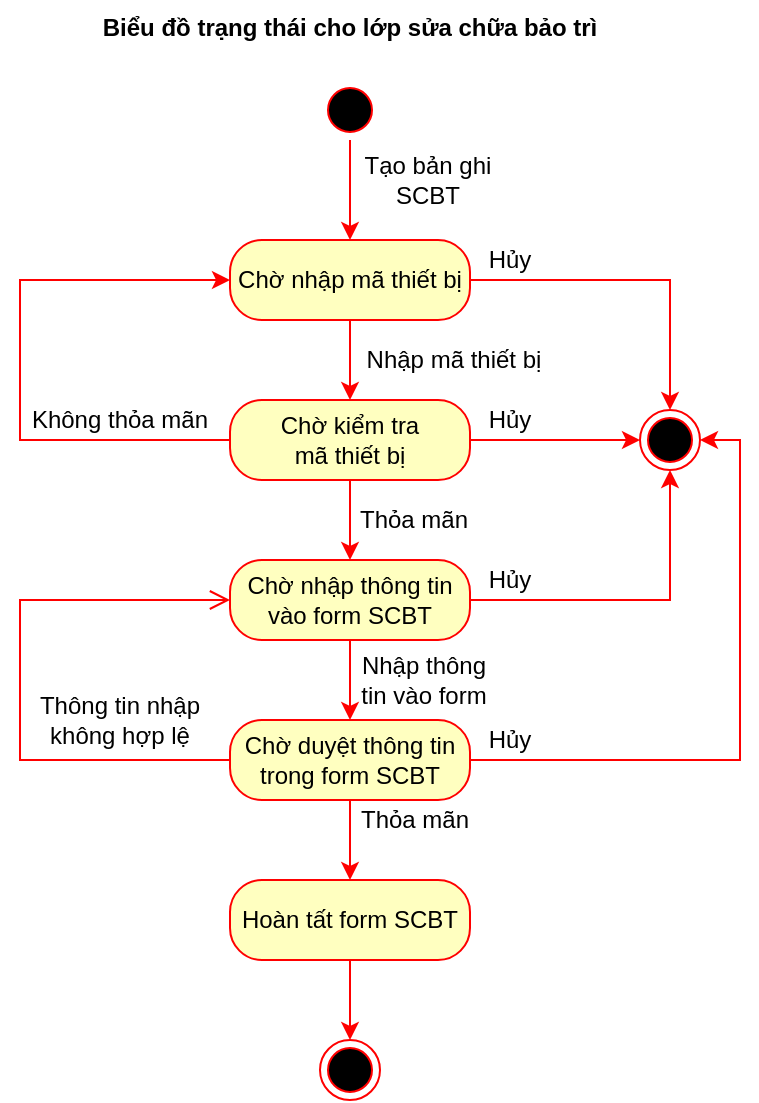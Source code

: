 <mxfile version="14.1.9" type="github" pages="2">
  <diagram id="yVp0XrDoYApOqb7zBIMi" name="sửa chữa bảo trì">
    <mxGraphModel dx="1185" dy="635" grid="0" gridSize="10" guides="1" tooltips="1" connect="1" arrows="1" fold="1" page="1" pageScale="1" pageWidth="827" pageHeight="1169" math="0" shadow="0">
      <root>
        <mxCell id="0" />
        <mxCell id="1" parent="0" />
        <mxCell id="TZrWOq89jVCMdDlfNk_u-6" style="edgeStyle=orthogonalEdgeStyle;rounded=0;orthogonalLoop=1;jettySize=auto;html=1;strokeColor=#FF0000;" parent="1" source="TZrWOq89jVCMdDlfNk_u-1" target="TZrWOq89jVCMdDlfNk_u-4" edge="1">
          <mxGeometry relative="1" as="geometry" />
        </mxCell>
        <mxCell id="TZrWOq89jVCMdDlfNk_u-1" value="" style="ellipse;html=1;shape=startState;fillColor=#000000;strokeColor=#ff0000;" parent="1" vertex="1">
          <mxGeometry x="360" y="160" width="30" height="30" as="geometry" />
        </mxCell>
        <mxCell id="TZrWOq89jVCMdDlfNk_u-11" style="edgeStyle=orthogonalEdgeStyle;rounded=0;orthogonalLoop=1;jettySize=auto;html=1;strokeColor=#FF0000;" parent="1" source="TZrWOq89jVCMdDlfNk_u-4" target="TZrWOq89jVCMdDlfNk_u-9" edge="1">
          <mxGeometry relative="1" as="geometry" />
        </mxCell>
        <mxCell id="TZrWOq89jVCMdDlfNk_u-25" style="edgeStyle=orthogonalEdgeStyle;rounded=0;orthogonalLoop=1;jettySize=auto;html=1;strokeColor=#FF0000;" parent="1" source="TZrWOq89jVCMdDlfNk_u-4" target="TZrWOq89jVCMdDlfNk_u-24" edge="1">
          <mxGeometry relative="1" as="geometry" />
        </mxCell>
        <mxCell id="TZrWOq89jVCMdDlfNk_u-4" value="Chờ nhập mã thiết bị" style="rounded=1;whiteSpace=wrap;html=1;arcSize=40;fontColor=#000000;fillColor=#ffffc0;strokeColor=#ff0000;" parent="1" vertex="1">
          <mxGeometry x="315" y="240" width="120" height="40" as="geometry" />
        </mxCell>
        <mxCell id="TZrWOq89jVCMdDlfNk_u-8" value="Tạo bản ghi SCBT" style="text;html=1;strokeColor=none;fillColor=none;align=center;verticalAlign=middle;whiteSpace=wrap;rounded=0;" parent="1" vertex="1">
          <mxGeometry x="371" y="200" width="86" height="20" as="geometry" />
        </mxCell>
        <mxCell id="TZrWOq89jVCMdDlfNk_u-15" style="edgeStyle=orthogonalEdgeStyle;rounded=0;orthogonalLoop=1;jettySize=auto;html=1;strokeColor=#FF0000;" parent="1" source="TZrWOq89jVCMdDlfNk_u-9" target="TZrWOq89jVCMdDlfNk_u-13" edge="1">
          <mxGeometry relative="1" as="geometry" />
        </mxCell>
        <mxCell id="TZrWOq89jVCMdDlfNk_u-27" style="edgeStyle=orthogonalEdgeStyle;rounded=0;orthogonalLoop=1;jettySize=auto;html=1;strokeColor=#FF0000;" parent="1" source="TZrWOq89jVCMdDlfNk_u-9" target="TZrWOq89jVCMdDlfNk_u-24" edge="1">
          <mxGeometry relative="1" as="geometry" />
        </mxCell>
        <mxCell id="TZrWOq89jVCMdDlfNk_u-34" style="edgeStyle=orthogonalEdgeStyle;rounded=0;orthogonalLoop=1;jettySize=auto;html=1;strokeColor=#FF0000;entryX=0;entryY=0.5;entryDx=0;entryDy=0;" parent="1" source="TZrWOq89jVCMdDlfNk_u-9" target="TZrWOq89jVCMdDlfNk_u-4" edge="1">
          <mxGeometry relative="1" as="geometry">
            <Array as="points">
              <mxPoint x="210" y="340" />
              <mxPoint x="210" y="260" />
            </Array>
          </mxGeometry>
        </mxCell>
        <mxCell id="TZrWOq89jVCMdDlfNk_u-9" value="Chờ kiểm tra&lt;br&gt;mã thiết bị" style="rounded=1;whiteSpace=wrap;html=1;arcSize=40;fontColor=#000000;fillColor=#ffffc0;strokeColor=#ff0000;" parent="1" vertex="1">
          <mxGeometry x="315" y="320" width="120" height="40" as="geometry" />
        </mxCell>
        <mxCell id="TZrWOq89jVCMdDlfNk_u-12" value="Nhập mã thiết bị" style="text;html=1;strokeColor=none;fillColor=none;align=center;verticalAlign=middle;whiteSpace=wrap;rounded=0;" parent="1" vertex="1">
          <mxGeometry x="374" y="290" width="106" height="20" as="geometry" />
        </mxCell>
        <mxCell id="TZrWOq89jVCMdDlfNk_u-19" style="edgeStyle=orthogonalEdgeStyle;rounded=0;orthogonalLoop=1;jettySize=auto;html=1;strokeColor=#FF0000;" parent="1" source="TZrWOq89jVCMdDlfNk_u-13" target="TZrWOq89jVCMdDlfNk_u-17" edge="1">
          <mxGeometry relative="1" as="geometry" />
        </mxCell>
        <mxCell id="TZrWOq89jVCMdDlfNk_u-28" style="edgeStyle=orthogonalEdgeStyle;rounded=0;orthogonalLoop=1;jettySize=auto;html=1;strokeColor=#FF0000;" parent="1" source="TZrWOq89jVCMdDlfNk_u-13" target="TZrWOq89jVCMdDlfNk_u-24" edge="1">
          <mxGeometry relative="1" as="geometry" />
        </mxCell>
        <mxCell id="TZrWOq89jVCMdDlfNk_u-13" value="Chờ nhập thông tin vào form SCBT" style="rounded=1;whiteSpace=wrap;html=1;arcSize=40;fontColor=#000000;fillColor=#ffffc0;strokeColor=#ff0000;" parent="1" vertex="1">
          <mxGeometry x="315" y="400" width="120" height="40" as="geometry" />
        </mxCell>
        <mxCell id="TZrWOq89jVCMdDlfNk_u-16" value="Thỏa mãn" style="text;html=1;strokeColor=none;fillColor=none;align=center;verticalAlign=middle;whiteSpace=wrap;rounded=0;" parent="1" vertex="1">
          <mxGeometry x="374" y="370" width="66" height="20" as="geometry" />
        </mxCell>
        <mxCell id="TZrWOq89jVCMdDlfNk_u-23" style="edgeStyle=orthogonalEdgeStyle;rounded=0;orthogonalLoop=1;jettySize=auto;html=1;strokeColor=#FF0000;" parent="1" source="TZrWOq89jVCMdDlfNk_u-17" target="TZrWOq89jVCMdDlfNk_u-21" edge="1">
          <mxGeometry relative="1" as="geometry" />
        </mxCell>
        <mxCell id="TZrWOq89jVCMdDlfNk_u-29" style="edgeStyle=orthogonalEdgeStyle;rounded=0;orthogonalLoop=1;jettySize=auto;html=1;strokeColor=#FF0000;" parent="1" source="TZrWOq89jVCMdDlfNk_u-17" target="TZrWOq89jVCMdDlfNk_u-24" edge="1">
          <mxGeometry relative="1" as="geometry">
            <Array as="points">
              <mxPoint x="570" y="500" />
              <mxPoint x="570" y="340" />
            </Array>
          </mxGeometry>
        </mxCell>
        <mxCell id="dS85AGG2G8XFFO7-M6LT-3" style="edgeStyle=orthogonalEdgeStyle;rounded=0;orthogonalLoop=1;jettySize=auto;html=1;startSize=7;endArrow=open;endFill=0;endSize=8;entryX=0;entryY=0.5;entryDx=0;entryDy=0;strokeColor=#FF0000;" edge="1" parent="1" source="TZrWOq89jVCMdDlfNk_u-17" target="TZrWOq89jVCMdDlfNk_u-13">
          <mxGeometry relative="1" as="geometry">
            <mxPoint x="250" y="420" as="targetPoint" />
            <Array as="points">
              <mxPoint x="210" y="500" />
              <mxPoint x="210" y="420" />
            </Array>
          </mxGeometry>
        </mxCell>
        <mxCell id="TZrWOq89jVCMdDlfNk_u-17" value="Chờ duyệt thông tin trong form SCBT" style="rounded=1;whiteSpace=wrap;html=1;arcSize=40;fontColor=#000000;fillColor=#ffffc0;strokeColor=#ff0000;" parent="1" vertex="1">
          <mxGeometry x="315" y="480" width="120" height="40" as="geometry" />
        </mxCell>
        <mxCell id="TZrWOq89jVCMdDlfNk_u-20" value="Nhập thông tin vào form" style="text;html=1;strokeColor=none;fillColor=none;align=center;verticalAlign=middle;whiteSpace=wrap;rounded=0;" parent="1" vertex="1">
          <mxGeometry x="374" y="450" width="76" height="20" as="geometry" />
        </mxCell>
        <mxCell id="TZrWOq89jVCMdDlfNk_u-36" style="edgeStyle=orthogonalEdgeStyle;rounded=0;orthogonalLoop=1;jettySize=auto;html=1;strokeColor=#FF0000;" parent="1" source="TZrWOq89jVCMdDlfNk_u-21" target="TZrWOq89jVCMdDlfNk_u-33" edge="1">
          <mxGeometry relative="1" as="geometry" />
        </mxCell>
        <mxCell id="TZrWOq89jVCMdDlfNk_u-21" value="Hoàn tất form SCBT" style="rounded=1;whiteSpace=wrap;html=1;arcSize=40;fontColor=#000000;fillColor=#ffffc0;strokeColor=#ff0000;" parent="1" vertex="1">
          <mxGeometry x="315" y="560" width="120" height="40" as="geometry" />
        </mxCell>
        <mxCell id="TZrWOq89jVCMdDlfNk_u-24" value="" style="ellipse;html=1;shape=endState;fillColor=#000000;strokeColor=#ff0000;" parent="1" vertex="1">
          <mxGeometry x="520" y="325" width="30" height="30" as="geometry" />
        </mxCell>
        <mxCell id="TZrWOq89jVCMdDlfNk_u-26" value="Hủy" style="text;html=1;strokeColor=none;fillColor=none;align=center;verticalAlign=middle;whiteSpace=wrap;rounded=0;" parent="1" vertex="1">
          <mxGeometry x="435" y="240" width="40" height="20" as="geometry" />
        </mxCell>
        <mxCell id="TZrWOq89jVCMdDlfNk_u-30" value="Hủy" style="text;html=1;strokeColor=none;fillColor=none;align=center;verticalAlign=middle;whiteSpace=wrap;rounded=0;" parent="1" vertex="1">
          <mxGeometry x="435" y="320" width="40" height="20" as="geometry" />
        </mxCell>
        <mxCell id="TZrWOq89jVCMdDlfNk_u-31" value="Hủy" style="text;html=1;strokeColor=none;fillColor=none;align=center;verticalAlign=middle;whiteSpace=wrap;rounded=0;" parent="1" vertex="1">
          <mxGeometry x="435" y="400" width="40" height="20" as="geometry" />
        </mxCell>
        <mxCell id="TZrWOq89jVCMdDlfNk_u-32" value="Hủy" style="text;html=1;strokeColor=none;fillColor=none;align=center;verticalAlign=middle;whiteSpace=wrap;rounded=0;" parent="1" vertex="1">
          <mxGeometry x="435" y="480" width="40" height="20" as="geometry" />
        </mxCell>
        <mxCell id="TZrWOq89jVCMdDlfNk_u-33" value="" style="ellipse;html=1;shape=endState;fillColor=#000000;strokeColor=#ff0000;" parent="1" vertex="1">
          <mxGeometry x="360" y="640" width="30" height="30" as="geometry" />
        </mxCell>
        <mxCell id="TZrWOq89jVCMdDlfNk_u-35" value="Không thỏa mãn" style="text;html=1;strokeColor=none;fillColor=none;align=center;verticalAlign=middle;whiteSpace=wrap;rounded=0;" parent="1" vertex="1">
          <mxGeometry x="205" y="320" width="110" height="20" as="geometry" />
        </mxCell>
        <mxCell id="dS85AGG2G8XFFO7-M6LT-1" value="Biểu đồ trạng thái cho lớp sửa chữa bảo trì" style="text;align=center;fontStyle=1;verticalAlign=middle;spacingLeft=3;spacingRight=3;strokeColor=none;rotatable=0;points=[[0,0.5],[1,0.5]];portConstraint=eastwest;fillColor=#FFFFFF;" vertex="1" parent="1">
          <mxGeometry x="335" y="120" width="80" height="26" as="geometry" />
        </mxCell>
        <mxCell id="dS85AGG2G8XFFO7-M6LT-2" style="edgeStyle=orthogonalEdgeStyle;rounded=0;orthogonalLoop=1;jettySize=auto;html=1;exitX=1;exitY=0.5;exitDx=0;exitDy=0;startSize=7;endArrow=open;endFill=0;endSize=8;" edge="1" parent="1" source="dS85AGG2G8XFFO7-M6LT-1" target="dS85AGG2G8XFFO7-M6LT-1">
          <mxGeometry relative="1" as="geometry" />
        </mxCell>
        <mxCell id="dS85AGG2G8XFFO7-M6LT-4" value="Thông tin nhập không hợp lệ" style="text;html=1;strokeColor=none;fillColor=none;align=center;verticalAlign=middle;whiteSpace=wrap;rounded=0;" vertex="1" parent="1">
          <mxGeometry x="215" y="470" width="90" height="20" as="geometry" />
        </mxCell>
        <mxCell id="dS85AGG2G8XFFO7-M6LT-5" value="Thỏa mãn" style="text;html=1;strokeColor=none;fillColor=none;align=center;verticalAlign=middle;whiteSpace=wrap;rounded=0;" vertex="1" parent="1">
          <mxGeometry x="375" y="520" width="65" height="20" as="geometry" />
        </mxCell>
      </root>
    </mxGraphModel>
  </diagram>
  <diagram id="_faCERDDpDWDAdvWE8Up" name="Page-2">
    <mxGraphModel dx="1422" dy="762" grid="1" gridSize="10" guides="1" tooltips="1" connect="1" arrows="1" fold="1" page="1" pageScale="1" pageWidth="827" pageHeight="1169" math="0" shadow="0">
      <root>
        <mxCell id="nbUFpDElul4LK1lF_Ju3-0" />
        <mxCell id="nbUFpDElul4LK1lF_Ju3-1" parent="nbUFpDElul4LK1lF_Ju3-0" />
      </root>
    </mxGraphModel>
  </diagram>
</mxfile>
